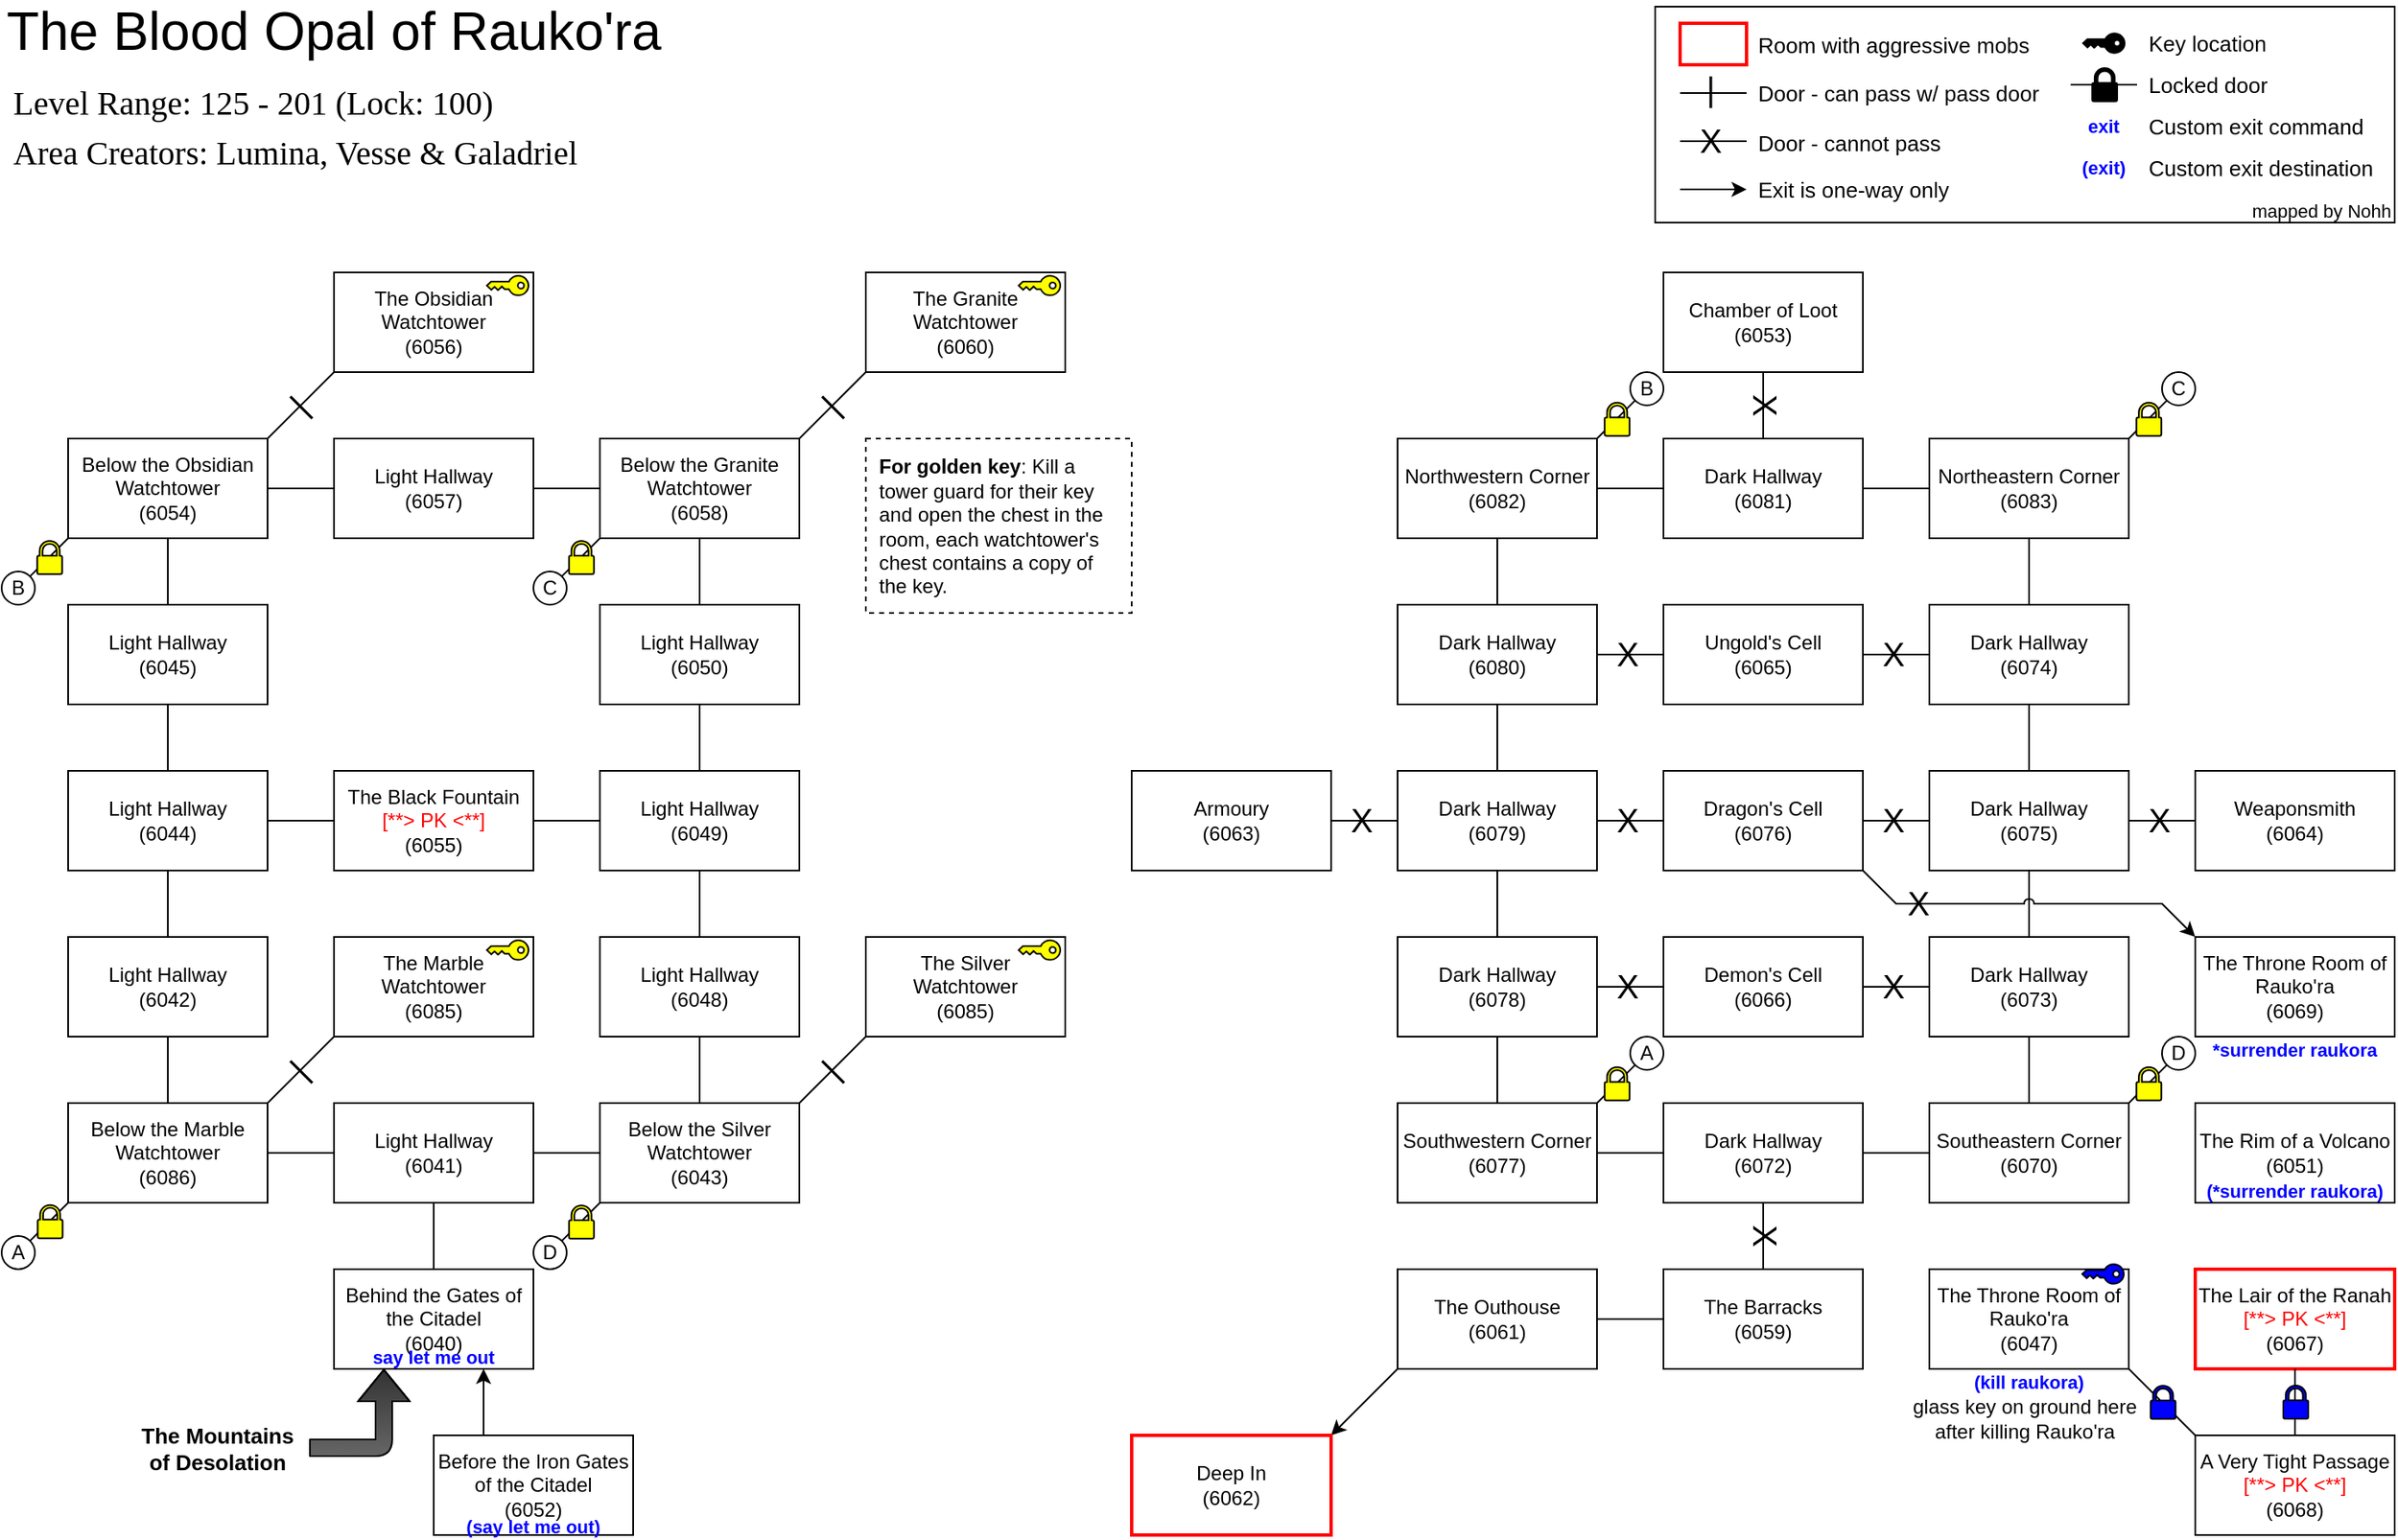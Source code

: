 <mxfile scale="1" border="10">
    <diagram id="X3sNGoU-8sC0jHC4KcqI" name="Page-1">
        <mxGraphModel dx="1714" dy="1139" grid="1" gridSize="5" guides="1" tooltips="1" connect="1" arrows="1" fold="1" page="1" pageScale="1" pageWidth="5300" pageHeight="1600" math="0" shadow="0">
            <root>
                <mxCell id="0"/>
                <mxCell id="1" parent="0"/>
                <mxCell id="50" style="edgeStyle=none;html=1;exitX=0.5;exitY=0;exitDx=0;exitDy=0;entryX=0.5;entryY=1;entryDx=0;entryDy=0;endArrow=none;endFill=0;" parent="1" source="48" target="49" edge="1">
                    <mxGeometry relative="1" as="geometry"/>
                </mxCell>
                <object label="%name%&lt;font color=&quot;#ff0000&quot;&gt;%pk%&lt;/font&gt;&lt;br&gt;(%room%)" placeholders="1" name="Behind the Gates of the Citadel" room="6040" tags="nomobs indoors safe nosummon" pk="" healrate="100" manarate="100" sector="Inside" id="48">
                    <mxCell style="rounded=0;whiteSpace=wrap;html=1;" parent="1" vertex="1">
                        <mxGeometry x="220" y="780" width="120" height="60" as="geometry"/>
                    </mxCell>
                </object>
                <mxCell id="52" value="" style="edgeStyle=none;html=1;endArrow=none;endFill=0;" parent="1" source="49" target="51" edge="1">
                    <mxGeometry relative="1" as="geometry"/>
                </mxCell>
                <mxCell id="54" value="" style="edgeStyle=none;html=1;endArrow=none;endFill=0;" parent="1" source="49" target="53" edge="1">
                    <mxGeometry relative="1" as="geometry"/>
                </mxCell>
                <object label="%name%&lt;font color=&quot;#ff0000&quot;&gt;%pk%&lt;/font&gt;&lt;br&gt;(%room%)" placeholders="1" name="Light Hallway" room="6041" tags="indoors nosummon" pk="" healrate="100" manarate="100" sector="Inside" id="49">
                    <mxCell style="rounded=0;whiteSpace=wrap;html=1;" parent="1" vertex="1">
                        <mxGeometry x="220" y="680" width="120" height="60" as="geometry"/>
                    </mxCell>
                </object>
                <mxCell id="62" value="" style="edgeStyle=none;html=1;endArrow=none;endFill=0;" parent="1" source="51" target="61" edge="1">
                    <mxGeometry relative="1" as="geometry"/>
                </mxCell>
                <object label="%name%&lt;font color=&quot;#ff0000&quot;&gt;%pk%&lt;/font&gt;&lt;br&gt;(%room%)" placeholders="1" name="Below the Silver Watchtower" room="6043" tags="indoors nosummon" pk="" healrate="100" manarate="100" sector="Inside" id="51">
                    <mxCell style="rounded=0;whiteSpace=wrap;html=1;" parent="1" vertex="1">
                        <mxGeometry x="380" y="680" width="120" height="60" as="geometry"/>
                    </mxCell>
                </object>
                <mxCell id="56" value="" style="edgeStyle=none;html=1;endArrow=none;endFill=0;" parent="1" source="53" target="55" edge="1">
                    <mxGeometry relative="1" as="geometry"/>
                </mxCell>
                <object label="%name%&lt;font color=&quot;#ff0000&quot;&gt;%pk%&lt;/font&gt;&lt;br&gt;(%room%)" placeholders="1" name="Below the Marble Watchtower" room="6086" tags="indoors nosummon" pk="" healrate="100" manarate="100" sector="Inside" id="53">
                    <mxCell style="rounded=0;whiteSpace=wrap;html=1;" parent="1" vertex="1">
                        <mxGeometry x="60" y="680" width="120" height="60" as="geometry"/>
                    </mxCell>
                </object>
                <mxCell id="58" value="" style="edgeStyle=none;html=1;endArrow=none;endFill=0;" parent="1" source="55" target="57" edge="1">
                    <mxGeometry relative="1" as="geometry"/>
                </mxCell>
                <object label="%name%&lt;font color=&quot;#ff0000&quot;&gt;%pk%&lt;/font&gt;&lt;br&gt;(%room%)" placeholders="1" name="Light Hallway" room="6042" tags="indoors nosummon" pk="" healrate="100" manarate="100" sector="Inside" id="55">
                    <mxCell style="rounded=0;whiteSpace=wrap;html=1;" parent="1" vertex="1">
                        <mxGeometry x="60" y="580" width="120" height="60" as="geometry"/>
                    </mxCell>
                </object>
                <mxCell id="60" value="" style="edgeStyle=none;html=1;endArrow=none;endFill=0;" parent="1" source="57" target="59" edge="1">
                    <mxGeometry relative="1" as="geometry"/>
                </mxCell>
                <mxCell id="75" value="" style="edgeStyle=none;html=1;endArrow=none;endFill=0;" parent="1" source="57" target="74" edge="1">
                    <mxGeometry relative="1" as="geometry"/>
                </mxCell>
                <object label="%name%&lt;font color=&quot;#ff0000&quot;&gt;%pk%&lt;/font&gt;&lt;br&gt;(%room%)" placeholders="1" name="Light Hallway" room="6044" tags="indoors nosummon" pk="" healrate="100" manarate="100" sector="Inside" id="57">
                    <mxCell style="rounded=0;whiteSpace=wrap;html=1;" parent="1" vertex="1">
                        <mxGeometry x="60" y="480" width="120" height="60" as="geometry"/>
                    </mxCell>
                </object>
                <object label="%name%&lt;font color=&quot;#ff0000&quot;&gt;%pk%&lt;/font&gt;&lt;br&gt;(%room%)" placeholders="1" name="The Black Fountain" room="6055" tags="nomobs indoors pk nosummon" pk="&#10;[**&gt; PK &lt;**]" healrate="100" manarate="100" sector="Inside" id="59">
                    <mxCell style="rounded=0;whiteSpace=wrap;html=1;" parent="1" vertex="1">
                        <mxGeometry x="220" y="480" width="120" height="60" as="geometry"/>
                    </mxCell>
                </object>
                <mxCell id="64" value="" style="edgeStyle=none;html=1;endArrow=none;endFill=0;" parent="1" source="61" target="63" edge="1">
                    <mxGeometry relative="1" as="geometry"/>
                </mxCell>
                <object label="%name%&lt;font color=&quot;#ff0000&quot;&gt;%pk%&lt;/font&gt;&lt;br&gt;(%room%)" placeholders="1" name="Light Hallway" room="6048" tags="indoors nosummon" pk="" healrate="100" manarate="100" sector="Inside" id="61">
                    <mxCell style="rounded=0;whiteSpace=wrap;html=1;" parent="1" vertex="1">
                        <mxGeometry x="380" y="580" width="120" height="60" as="geometry"/>
                    </mxCell>
                </object>
                <mxCell id="65" value="" style="edgeStyle=none;html=1;endArrow=none;endFill=0;" parent="1" source="63" target="59" edge="1">
                    <mxGeometry relative="1" as="geometry"/>
                </mxCell>
                <mxCell id="67" value="" style="edgeStyle=none;html=1;endArrow=none;endFill=0;" parent="1" source="63" target="66" edge="1">
                    <mxGeometry relative="1" as="geometry"/>
                </mxCell>
                <object label="%name%&lt;font color=&quot;#ff0000&quot;&gt;%pk%&lt;/font&gt;&lt;br&gt;(%room%)" placeholders="1" name="Light Hallway" room="6049" tags="indoors nosummon" pk="" healrate="100" manarate="100" sector="Inside" id="63">
                    <mxCell style="rounded=0;whiteSpace=wrap;html=1;" parent="1" vertex="1">
                        <mxGeometry x="380" y="480" width="120" height="60" as="geometry"/>
                    </mxCell>
                </object>
                <mxCell id="69" value="" style="edgeStyle=none;html=1;endArrow=none;endFill=0;" parent="1" source="66" target="68" edge="1">
                    <mxGeometry relative="1" as="geometry"/>
                </mxCell>
                <object label="%name%&lt;font color=&quot;#ff0000&quot;&gt;%pk%&lt;/font&gt;&lt;br&gt;(%room%)" placeholders="1" name="Light Hallway" room="6050" tags="indoors nosummon" pk="" healrate="100" manarate="100" sector="Inside" id="66">
                    <mxCell style="rounded=0;whiteSpace=wrap;html=1;" parent="1" vertex="1">
                        <mxGeometry x="380" y="380" width="120" height="60" as="geometry"/>
                    </mxCell>
                </object>
                <mxCell id="71" value="" style="edgeStyle=none;html=1;endArrow=none;endFill=0;" parent="1" source="68" target="70" edge="1">
                    <mxGeometry relative="1" as="geometry"/>
                </mxCell>
                <object label="%name%&lt;font color=&quot;#ff0000&quot;&gt;%pk%&lt;/font&gt;&lt;br&gt;(%room%)" placeholders="1" name="Below the Granite Watchtower" room="6058" tags="indoors nosummon" pk="" healrate="100" manarate="100" sector="Inside" id="68">
                    <mxCell style="rounded=0;whiteSpace=wrap;html=1;" parent="1" vertex="1">
                        <mxGeometry x="380" y="280" width="120" height="60" as="geometry"/>
                    </mxCell>
                </object>
                <object label="%name%&lt;font color=&quot;#ff0000&quot;&gt;%pk%&lt;/font&gt;&lt;br&gt;(%room%)" placeholders="1" name="Light Hallway" room="6057" tags="indoors nosummon" pk="" healrate="100" manarate="100" sector="Inside" id="70">
                    <mxCell style="rounded=0;whiteSpace=wrap;html=1;" parent="1" vertex="1">
                        <mxGeometry x="220" y="280" width="120" height="60" as="geometry"/>
                    </mxCell>
                </object>
                <mxCell id="73" value="" style="edgeStyle=none;html=1;endArrow=none;endFill=0;" parent="1" source="72" target="70" edge="1">
                    <mxGeometry relative="1" as="geometry"/>
                </mxCell>
                <object label="%name%&lt;font color=&quot;#ff0000&quot;&gt;%pk%&lt;/font&gt;&lt;br&gt;(%room%)" placeholders="1" name="Below the Obsidian Watchtower" room="6054" tags="indoors nosummon" pk="" healrate="100" manarate="100" sector="Inside" id="72">
                    <mxCell style="rounded=0;whiteSpace=wrap;html=1;" parent="1" vertex="1">
                        <mxGeometry x="60" y="280" width="120" height="60" as="geometry"/>
                    </mxCell>
                </object>
                <mxCell id="76" value="" style="edgeStyle=none;html=1;endArrow=none;endFill=0;" parent="1" source="74" target="72" edge="1">
                    <mxGeometry relative="1" as="geometry"/>
                </mxCell>
                <object label="%name%&lt;font color=&quot;#ff0000&quot;&gt;%pk%&lt;/font&gt;&lt;br&gt;(%room%)" placeholders="1" name="Light Hallway" room="6045" tags="indoors nosummon" pk="" healrate="100" manarate="100" sector="Inside" id="74">
                    <mxCell style="rounded=0;whiteSpace=wrap;html=1;" parent="1" vertex="1">
                        <mxGeometry x="60" y="380" width="120" height="60" as="geometry"/>
                    </mxCell>
                </object>
                <object label="%name%&lt;font color=&quot;#ff0000&quot;&gt;%pk%&lt;/font&gt;&lt;br&gt;(%room%)" placeholders="1" name="The Obsidian Watchtower" room="6056" tags="indoors nosummon" pk="" healrate="100" manarate="100" sector="Inside" id="77">
                    <mxCell style="rounded=0;whiteSpace=wrap;html=1;strokeColor=#000000;strokeWidth=1;" parent="1" vertex="1">
                        <mxGeometry x="220" y="180" width="120" height="60" as="geometry"/>
                    </mxCell>
                </object>
                <mxCell id="79" value="" style="endArrow=none;html=1;rounded=0;shadow=0;sketch=0;fontSize=13;strokeColor=default;jumpStyle=none;jumpSize=6;verticalAlign=middle;horizontal=1;endFill=0;entryX=0;entryY=1;entryDx=0;entryDy=0;exitX=1;exitY=0;exitDx=0;exitDy=0;" parent="1" source="72" target="77" edge="1">
                    <mxGeometry relative="1" as="geometry">
                        <mxPoint x="25" y="415" as="sourcePoint"/>
                        <mxPoint x="65" y="375" as="targetPoint"/>
                    </mxGeometry>
                </mxCell>
                <mxCell id="80" value="&lt;div style=&quot;font-size: 20px;&quot;&gt;|&lt;/div&gt;" style="edgeLabel;resizable=0;html=1;align=center;verticalAlign=middle;fontSize=20;strokeColor=#630000;strokeWidth=1;fillColor=#FF0000;gradientColor=none;horizontal=1;labelBackgroundColor=none;direction=south;rotation=-45;" parent="79" connectable="0" vertex="1">
                    <mxGeometry relative="1" as="geometry">
                        <mxPoint x="-3" as="offset"/>
                    </mxGeometry>
                </mxCell>
                <object label="%name%&lt;font color=&quot;#ff0000&quot;&gt;%pk%&lt;/font&gt;&lt;br&gt;(%room%)" placeholders="1" name="The Granite Watchtower" room="6060" tags="indoors nosummon" pk="" healrate="100" manarate="100" sector="Inside" id="81">
                    <mxCell style="rounded=0;whiteSpace=wrap;html=1;strokeColor=#000000;strokeWidth=1;" parent="1" vertex="1">
                        <mxGeometry x="540" y="180" width="120" height="60" as="geometry"/>
                    </mxCell>
                </object>
                <mxCell id="82" value="" style="endArrow=none;html=1;rounded=0;shadow=0;sketch=0;fontSize=13;strokeColor=default;jumpStyle=none;jumpSize=6;verticalAlign=middle;horizontal=1;endFill=0;entryX=0;entryY=1;entryDx=0;entryDy=0;exitX=1;exitY=0;exitDx=0;exitDy=0;" parent="1" source="68" target="81" edge="1">
                    <mxGeometry relative="1" as="geometry">
                        <mxPoint x="325" y="415" as="sourcePoint"/>
                        <mxPoint x="365" y="375" as="targetPoint"/>
                    </mxGeometry>
                </mxCell>
                <mxCell id="83" value="&lt;div style=&quot;font-size: 20px;&quot;&gt;|&lt;/div&gt;" style="edgeLabel;resizable=0;html=1;align=center;verticalAlign=middle;fontSize=20;strokeColor=#630000;strokeWidth=1;fillColor=#FF0000;gradientColor=none;horizontal=1;labelBackgroundColor=none;direction=south;rotation=-45;" parent="82" connectable="0" vertex="1">
                    <mxGeometry relative="1" as="geometry">
                        <mxPoint x="-3" as="offset"/>
                    </mxGeometry>
                </mxCell>
                <object label="%name%&lt;font color=&quot;#ff0000&quot;&gt;%pk%&lt;/font&gt;&lt;br&gt;(%room%)" placeholders="1" name="The Silver Watchtower" room="6085" tags="indoors nosummon" pk="" healrate="100" manarate="100" sector="Inside" id="84">
                    <mxCell style="rounded=0;whiteSpace=wrap;html=1;strokeColor=#000000;strokeWidth=1;" parent="1" vertex="1">
                        <mxGeometry x="540" y="580" width="120" height="60" as="geometry"/>
                    </mxCell>
                </object>
                <mxCell id="85" value="" style="endArrow=none;html=1;rounded=0;shadow=0;sketch=0;fontSize=13;strokeColor=default;jumpStyle=none;jumpSize=6;verticalAlign=middle;horizontal=1;endFill=0;exitX=1;exitY=0;exitDx=0;exitDy=0;entryX=0;entryY=1;entryDx=0;entryDy=0;" parent="1" source="51" target="84" edge="1">
                    <mxGeometry relative="1" as="geometry">
                        <mxPoint x="325" y="415" as="sourcePoint"/>
                        <mxPoint x="365" y="375" as="targetPoint"/>
                    </mxGeometry>
                </mxCell>
                <mxCell id="86" value="&lt;div style=&quot;font-size: 20px;&quot;&gt;|&lt;/div&gt;" style="edgeLabel;resizable=0;html=1;align=center;verticalAlign=middle;fontSize=20;strokeColor=#630000;strokeWidth=1;fillColor=#FF0000;gradientColor=none;horizontal=1;labelBackgroundColor=none;direction=south;rotation=-45;" parent="85" connectable="0" vertex="1">
                    <mxGeometry relative="1" as="geometry">
                        <mxPoint x="-3" as="offset"/>
                    </mxGeometry>
                </mxCell>
                <object label="%name%&lt;font color=&quot;#ff0000&quot;&gt;%pk%&lt;/font&gt;&lt;br&gt;(%room%)" placeholders="1" name="The Marble Watchtower" room="6085" tags="indoors nosummon" pk="" healrate="100" manarate="100" sector="Inside" id="87">
                    <mxCell style="rounded=0;whiteSpace=wrap;html=1;strokeColor=#000000;strokeWidth=1;" parent="1" vertex="1">
                        <mxGeometry x="220" y="580" width="120" height="60" as="geometry"/>
                    </mxCell>
                </object>
                <mxCell id="88" value="" style="endArrow=none;html=1;rounded=0;shadow=0;sketch=0;fontSize=13;strokeColor=default;jumpStyle=none;jumpSize=6;verticalAlign=middle;horizontal=1;endFill=0;entryX=0;entryY=1;entryDx=0;entryDy=0;exitX=1;exitY=0;exitDx=0;exitDy=0;" parent="1" source="53" target="87" edge="1">
                    <mxGeometry relative="1" as="geometry">
                        <mxPoint x="325" y="415" as="sourcePoint"/>
                        <mxPoint x="365" y="375" as="targetPoint"/>
                    </mxGeometry>
                </mxCell>
                <mxCell id="89" value="&lt;div style=&quot;font-size: 20px;&quot;&gt;|&lt;/div&gt;" style="edgeLabel;resizable=0;html=1;align=center;verticalAlign=middle;fontSize=20;strokeColor=#630000;strokeWidth=1;fillColor=#FF0000;gradientColor=none;horizontal=1;labelBackgroundColor=none;direction=south;rotation=-45;" parent="88" connectable="0" vertex="1">
                    <mxGeometry relative="1" as="geometry">
                        <mxPoint x="-3" as="offset"/>
                    </mxGeometry>
                </mxCell>
                <mxCell id="90" value="" style="sketch=0;pointerEvents=1;shadow=0;dashed=0;html=1;labelPosition=center;verticalLabelPosition=bottom;verticalAlign=top;outlineConnect=0;align=center;shape=mxgraph.office.security.key_permissions;strokeWidth=1;direction=south;strokeColor=#000000;fillColor=#FFFF00;" parent="1" vertex="1">
                    <mxGeometry x="311.995" y="182.005" width="25" height="11.79" as="geometry"/>
                </mxCell>
                <mxCell id="91" value="" style="sketch=0;pointerEvents=1;shadow=0;dashed=0;html=1;labelPosition=center;verticalLabelPosition=bottom;verticalAlign=top;outlineConnect=0;align=center;shape=mxgraph.office.security.key_permissions;strokeWidth=1;direction=south;strokeColor=#000000;fillColor=#FFFF00;" parent="1" vertex="1">
                    <mxGeometry x="311.995" y="582.005" width="25" height="11.79" as="geometry"/>
                </mxCell>
                <mxCell id="92" value="" style="sketch=0;pointerEvents=1;shadow=0;dashed=0;html=1;labelPosition=center;verticalLabelPosition=bottom;verticalAlign=top;outlineConnect=0;align=center;shape=mxgraph.office.security.key_permissions;strokeWidth=1;direction=south;strokeColor=#000000;fillColor=#FFFF00;" parent="1" vertex="1">
                    <mxGeometry x="631.995" y="582.005" width="25" height="11.79" as="geometry"/>
                </mxCell>
                <mxCell id="93" value="" style="sketch=0;pointerEvents=1;shadow=0;dashed=0;html=1;labelPosition=center;verticalLabelPosition=bottom;verticalAlign=top;outlineConnect=0;align=center;shape=mxgraph.office.security.key_permissions;strokeWidth=1;direction=south;strokeColor=#000000;fillColor=#FFFF00;" parent="1" vertex="1">
                    <mxGeometry x="631.995" y="182.005" width="25" height="11.79" as="geometry"/>
                </mxCell>
                <mxCell id="94" value="" style="endArrow=none;html=1;rounded=0;shadow=0;sketch=0;strokeColor=default;jumpStyle=none;exitX=0;exitY=1;exitDx=0;exitDy=0;endFill=0;entryX=1;entryY=0;entryDx=0;entryDy=0;" parent="1" source="53" target="96" edge="1">
                    <mxGeometry relative="1" as="geometry">
                        <mxPoint x="125" y="505" as="sourcePoint"/>
                        <mxPoint x="35" y="765" as="targetPoint"/>
                    </mxGeometry>
                </mxCell>
                <mxCell id="95" value="" style="shape=mxgraph.office.security.lock_protected;html=1;outlineConnect=0;strokeColor=default;strokeWidth=1;fillColor=#FFFF00;" parent="94" vertex="1">
                    <mxGeometry width="15" height="20" relative="1" as="geometry">
                        <mxPoint x="-7" y="-10" as="offset"/>
                    </mxGeometry>
                </mxCell>
                <mxCell id="96" value="A" style="ellipse;whiteSpace=wrap;html=1;aspect=fixed;strokeColor=#000000;strokeWidth=1;fillColor=none;gradientColor=none;" parent="1" vertex="1">
                    <mxGeometry x="20" y="760" width="20" height="20" as="geometry"/>
                </mxCell>
                <mxCell id="97" value="" style="endArrow=none;html=1;rounded=0;shadow=0;sketch=0;strokeColor=default;jumpStyle=none;entryX=0;entryY=1;entryDx=0;entryDy=0;endFill=0;exitX=1;exitY=0;exitDx=0;exitDy=0;" parent="1" source="99" target="72" edge="1">
                    <mxGeometry relative="1" as="geometry">
                        <mxPoint x="15" y="400" as="sourcePoint"/>
                        <mxPoint x="305" y="505" as="targetPoint"/>
                    </mxGeometry>
                </mxCell>
                <mxCell id="98" value="" style="shape=mxgraph.office.security.lock_protected;html=1;outlineConnect=0;strokeColor=default;strokeWidth=1;fillColor=#FFFF00;" parent="97" vertex="1">
                    <mxGeometry width="15" height="20" relative="1" as="geometry">
                        <mxPoint x="-7" y="-10" as="offset"/>
                    </mxGeometry>
                </mxCell>
                <mxCell id="99" value="B" style="ellipse;whiteSpace=wrap;html=1;aspect=fixed;strokeColor=#000000;strokeWidth=1;fillColor=none;gradientColor=none;" parent="1" vertex="1">
                    <mxGeometry x="20" y="360" width="20" height="20" as="geometry"/>
                </mxCell>
                <mxCell id="100" value="" style="endArrow=none;html=1;rounded=0;shadow=0;sketch=0;strokeColor=default;jumpStyle=none;entryX=0;entryY=1;entryDx=0;entryDy=0;endFill=0;exitX=1;exitY=0;exitDx=0;exitDy=0;" parent="1" source="102" target="68" edge="1">
                    <mxGeometry relative="1" as="geometry">
                        <mxPoint x="315" y="400" as="sourcePoint"/>
                        <mxPoint x="360" y="340" as="targetPoint"/>
                    </mxGeometry>
                </mxCell>
                <mxCell id="101" value="" style="shape=mxgraph.office.security.lock_protected;html=1;outlineConnect=0;strokeColor=default;strokeWidth=1;fillColor=#FFFF00;" parent="100" vertex="1">
                    <mxGeometry width="15" height="20" relative="1" as="geometry">
                        <mxPoint x="-7" y="-10" as="offset"/>
                    </mxGeometry>
                </mxCell>
                <mxCell id="102" value="C" style="ellipse;whiteSpace=wrap;html=1;aspect=fixed;strokeColor=#000000;strokeWidth=1;fillColor=none;gradientColor=none;" parent="1" vertex="1">
                    <mxGeometry x="340" y="360" width="20" height="20" as="geometry"/>
                </mxCell>
                <mxCell id="103" value="" style="endArrow=none;html=1;rounded=0;shadow=0;sketch=0;strokeColor=default;jumpStyle=none;endFill=0;exitX=1;exitY=0;exitDx=0;exitDy=0;entryX=0;entryY=1;entryDx=0;entryDy=0;" parent="1" source="105" target="51" edge="1">
                    <mxGeometry relative="1" as="geometry">
                        <mxPoint x="315" y="800" as="sourcePoint"/>
                        <mxPoint x="415" y="795" as="targetPoint"/>
                    </mxGeometry>
                </mxCell>
                <mxCell id="104" value="" style="shape=mxgraph.office.security.lock_protected;html=1;outlineConnect=0;strokeColor=default;strokeWidth=1;fillColor=#FFFF00;" parent="103" vertex="1">
                    <mxGeometry width="15" height="20" relative="1" as="geometry">
                        <mxPoint x="-7" y="-10" as="offset"/>
                    </mxGeometry>
                </mxCell>
                <mxCell id="105" value="D" style="ellipse;whiteSpace=wrap;html=1;aspect=fixed;strokeColor=#000000;strokeWidth=1;fillColor=none;gradientColor=none;" parent="1" vertex="1">
                    <mxGeometry x="340" y="760" width="20" height="20" as="geometry"/>
                </mxCell>
                <mxCell id="108" value="" style="edgeStyle=none;html=1;endArrow=none;endFill=0;" parent="1" source="106" target="107" edge="1">
                    <mxGeometry relative="1" as="geometry"/>
                </mxCell>
                <object label="%name%&lt;font color=&quot;#ff0000&quot;&gt;%pk%&lt;/font&gt;&lt;br&gt;(%room%)" placeholders="1" name="Southwestern Corner" room="6077" tags="indoors nosummon" pk="" healrate="100" manarate="100" sector="Inside" id="106">
                    <mxCell style="rounded=0;whiteSpace=wrap;html=1;" parent="1" vertex="1">
                        <mxGeometry x="860" y="680" width="120" height="60" as="geometry"/>
                    </mxCell>
                </object>
                <mxCell id="110" value="" style="edgeStyle=none;html=1;endArrow=none;endFill=0;" parent="1" source="107" target="109" edge="1">
                    <mxGeometry relative="1" as="geometry"/>
                </mxCell>
                <object label="%name%&lt;font color=&quot;#ff0000&quot;&gt;%pk%&lt;/font&gt;&lt;br&gt;(%room%)" placeholders="1" name="Dark Hallway" room="6078" tags="indoors nosummon" pk="" healrate="100" manarate="100" sector="Inside" id="107">
                    <mxCell style="rounded=0;whiteSpace=wrap;html=1;" parent="1" vertex="1">
                        <mxGeometry x="860" y="580" width="120" height="60" as="geometry"/>
                    </mxCell>
                </object>
                <mxCell id="115" value="" style="edgeStyle=none;html=1;endArrow=none;endFill=0;" parent="1" source="109" target="114" edge="1">
                    <mxGeometry relative="1" as="geometry"/>
                </mxCell>
                <object label="%name%&lt;font color=&quot;#ff0000&quot;&gt;%pk%&lt;/font&gt;&lt;br&gt;(%room%)" placeholders="1" name="Dark Hallway" room="6079" tags="indoors nosummon" pk="" healrate="100" manarate="100" sector="Inside" id="109">
                    <mxCell style="rounded=0;whiteSpace=wrap;html=1;" parent="1" vertex="1">
                        <mxGeometry x="860" y="480" width="120" height="60" as="geometry"/>
                    </mxCell>
                </object>
                <object label="%name%&lt;font color=&quot;#ff0000&quot;&gt;%pk%&lt;/font&gt;&lt;br&gt;(%room%)" placeholders="1" name="Armoury" room="6063" tags="nomobs indoors norecall nosummon" pk="" healrate="100" manarate="100" sector="Inside" id="111">
                    <mxCell style="rounded=0;whiteSpace=wrap;html=1;" parent="1" vertex="1">
                        <mxGeometry x="700" y="480" width="120" height="60" as="geometry"/>
                    </mxCell>
                </object>
                <mxCell id="112" value="" style="endArrow=none;html=1;rounded=0;shadow=0;sketch=0;fontSize=13;strokeColor=default;jumpStyle=none;jumpSize=6;verticalAlign=middle;horizontal=1;endFill=0;entryX=1;entryY=0.5;entryDx=0;entryDy=0;exitX=0;exitY=0.5;exitDx=0;exitDy=0;" parent="1" source="109" target="111" edge="1">
                    <mxGeometry relative="1" as="geometry">
                        <mxPoint x="585" y="498" as="sourcePoint"/>
                        <mxPoint x="625" y="498" as="targetPoint"/>
                    </mxGeometry>
                </mxCell>
                <mxCell id="113" value="&lt;div style=&quot;font-size: 20px&quot;&gt;X&lt;/div&gt;" style="edgeLabel;resizable=0;html=1;align=center;verticalAlign=middle;fontSize=20;strokeColor=#630000;strokeWidth=1;fillColor=#FF0000;gradientColor=none;horizontal=1;labelBackgroundColor=none;direction=south;rotation=0;" parent="112" connectable="0" vertex="1">
                    <mxGeometry relative="1" as="geometry">
                        <mxPoint x="-2" y="-1" as="offset"/>
                    </mxGeometry>
                </mxCell>
                <mxCell id="117" value="" style="edgeStyle=none;html=1;endArrow=none;endFill=0;" parent="1" source="114" target="116" edge="1">
                    <mxGeometry relative="1" as="geometry"/>
                </mxCell>
                <object label="%name%&lt;font color=&quot;#ff0000&quot;&gt;%pk%&lt;/font&gt;&lt;br&gt;(%room%)" placeholders="1" name="Dark Hallway" room="6080" tags="indoors nosummon" pk="" healrate="100" manarate="100" sector="Inside" id="114">
                    <mxCell style="rounded=0;whiteSpace=wrap;html=1;" parent="1" vertex="1">
                        <mxGeometry x="860" y="380" width="120" height="60" as="geometry"/>
                    </mxCell>
                </object>
                <mxCell id="119" value="" style="edgeStyle=none;html=1;endArrow=none;endFill=0;" parent="1" source="116" target="118" edge="1">
                    <mxGeometry relative="1" as="geometry"/>
                </mxCell>
                <object label="%name%&lt;font color=&quot;#ff0000&quot;&gt;%pk%&lt;/font&gt;&lt;br&gt;(%room%)" placeholders="1" name="Northwestern Corner" room="6082" tags="indoors nosummon" pk="" healrate="100" manarate="100" sector="Inside" id="116">
                    <mxCell style="rounded=0;whiteSpace=wrap;html=1;" parent="1" vertex="1">
                        <mxGeometry x="860" y="280" width="120" height="60" as="geometry"/>
                    </mxCell>
                </object>
                <object label="%name%&lt;font color=&quot;#ff0000&quot;&gt;%pk%&lt;/font&gt;&lt;br&gt;(%room%)" placeholders="1" name="Dark Hallway" room="6081" tags="indoors nosummon" pk="" healrate="100" manarate="100" sector="Inside" id="118">
                    <mxCell style="rounded=0;whiteSpace=wrap;html=1;" parent="1" vertex="1">
                        <mxGeometry x="1020" y="280" width="120" height="60" as="geometry"/>
                    </mxCell>
                </object>
                <mxCell id="121" value="" style="edgeStyle=none;html=1;endArrow=none;endFill=0;" parent="1" source="120" target="118" edge="1">
                    <mxGeometry relative="1" as="geometry"/>
                </mxCell>
                <object label="%name%&lt;font color=&quot;#ff0000&quot;&gt;%pk%&lt;/font&gt;&lt;br&gt;(%room%)" placeholders="1" name="Northeastern Corner" room="6083" tags="indoors nosummon" pk="" healrate="100" manarate="100" sector="Inside" id="120">
                    <mxCell style="rounded=0;whiteSpace=wrap;html=1;" parent="1" vertex="1">
                        <mxGeometry x="1180" y="280" width="120" height="60" as="geometry"/>
                    </mxCell>
                </object>
                <mxCell id="123" value="" style="edgeStyle=none;html=1;endArrow=none;endFill=0;" parent="1" source="122" target="120" edge="1">
                    <mxGeometry relative="1" as="geometry"/>
                </mxCell>
                <object label="%name%&lt;font color=&quot;#ff0000&quot;&gt;%pk%&lt;/font&gt;&lt;br&gt;(%room%)" placeholders="1" name="Dark Hallway" room="6074" tags="indoors nosummon" pk="" healrate="100" manarate="100" sector="Inside" id="122">
                    <mxCell style="rounded=0;whiteSpace=wrap;html=1;" parent="1" vertex="1">
                        <mxGeometry x="1180" y="380" width="120" height="60" as="geometry"/>
                    </mxCell>
                </object>
                <mxCell id="125" value="" style="edgeStyle=none;html=1;endArrow=none;endFill=0;" parent="1" source="124" target="122" edge="1">
                    <mxGeometry relative="1" as="geometry"/>
                </mxCell>
                <object label="%name%&lt;font color=&quot;#ff0000&quot;&gt;%pk%&lt;/font&gt;&lt;br&gt;(%room%)" placeholders="1" name="Dark Hallway" room="6075" tags="indoors nosummon" pk="" healrate="100" manarate="100" sector="Inside" id="124">
                    <mxCell style="rounded=0;whiteSpace=wrap;html=1;" parent="1" vertex="1">
                        <mxGeometry x="1180" y="480" width="120" height="60" as="geometry"/>
                    </mxCell>
                </object>
                <object label="%name%&lt;font color=&quot;#ff0000&quot;&gt;%pk%&lt;/font&gt;&lt;br&gt;(%room%)" placeholders="1" name="Weaponsmith" room="6064" tags="nomobs indoors norecall nosummon" pk="" healrate="100" manarate="100" sector="Inside" id="126">
                    <mxCell style="rounded=0;whiteSpace=wrap;html=1;" parent="1" vertex="1">
                        <mxGeometry x="1340" y="480" width="120" height="60" as="geometry"/>
                    </mxCell>
                </object>
                <mxCell id="127" value="" style="endArrow=none;html=1;rounded=0;shadow=0;sketch=0;fontSize=13;strokeColor=default;jumpStyle=none;jumpSize=6;verticalAlign=middle;horizontal=1;endFill=0;entryX=1;entryY=0.5;entryDx=0;entryDy=0;exitX=0;exitY=0.5;exitDx=0;exitDy=0;" parent="1" source="126" target="124" edge="1">
                    <mxGeometry relative="1" as="geometry">
                        <mxPoint x="1100" y="510" as="sourcePoint"/>
                        <mxPoint x="1060" y="510" as="targetPoint"/>
                    </mxGeometry>
                </mxCell>
                <mxCell id="128" value="&lt;div style=&quot;font-size: 20px&quot;&gt;X&lt;/div&gt;" style="edgeLabel;resizable=0;html=1;align=center;verticalAlign=middle;fontSize=20;strokeColor=#630000;strokeWidth=1;fillColor=#FF0000;gradientColor=none;horizontal=1;labelBackgroundColor=none;direction=south;rotation=0;" parent="127" connectable="0" vertex="1">
                    <mxGeometry relative="1" as="geometry">
                        <mxPoint x="-2" y="-1" as="offset"/>
                    </mxGeometry>
                </mxCell>
                <mxCell id="130" value="" style="edgeStyle=none;html=1;endArrow=none;endFill=0;" parent="1" source="129" target="124" edge="1">
                    <mxGeometry relative="1" as="geometry"/>
                </mxCell>
                <object label="%name%&lt;font color=&quot;#ff0000&quot;&gt;%pk%&lt;/font&gt;&lt;br&gt;(%room%)" placeholders="1" name="Dark Hallway" room="6073" tags="indoors nosummon" pk="" healrate="100" manarate="100" sector="Inside" id="129">
                    <mxCell style="rounded=0;whiteSpace=wrap;html=1;" parent="1" vertex="1">
                        <mxGeometry x="1180" y="580" width="120" height="60" as="geometry"/>
                    </mxCell>
                </object>
                <mxCell id="132" value="" style="edgeStyle=none;html=1;endArrow=none;endFill=0;" parent="1" source="131" target="129" edge="1">
                    <mxGeometry relative="1" as="geometry"/>
                </mxCell>
                <object label="%name%&lt;font color=&quot;#ff0000&quot;&gt;%pk%&lt;/font&gt;&lt;br&gt;(%room%)" placeholders="1" name="Southeastern Corner" room="6070" tags="indoors nosummon" pk="" healrate="100" manarate="100" sector="Inside" id="131">
                    <mxCell style="rounded=0;whiteSpace=wrap;html=1;" parent="1" vertex="1">
                        <mxGeometry x="1180" y="680" width="120" height="60" as="geometry"/>
                    </mxCell>
                </object>
                <mxCell id="134" value="" style="edgeStyle=none;html=1;endArrow=none;endFill=0;" parent="1" source="133" target="131" edge="1">
                    <mxGeometry relative="1" as="geometry"/>
                </mxCell>
                <mxCell id="135" value="" style="edgeStyle=none;html=1;endArrow=none;endFill=0;" parent="1" source="133" target="106" edge="1">
                    <mxGeometry relative="1" as="geometry"/>
                </mxCell>
                <object label="%name%&lt;font color=&quot;#ff0000&quot;&gt;%pk%&lt;/font&gt;&lt;br&gt;(%room%)" placeholders="1" name="Dark Hallway" room="6072" tags="indoors nosummon" pk="" healrate="100" manarate="100" sector="Inside" id="133">
                    <mxCell style="rounded=0;whiteSpace=wrap;html=1;" parent="1" vertex="1">
                        <mxGeometry x="1020" y="680" width="120" height="60" as="geometry"/>
                    </mxCell>
                </object>
                <mxCell id="140" value="" style="edgeStyle=none;html=1;endArrow=none;endFill=0;" parent="1" source="136" target="139" edge="1">
                    <mxGeometry relative="1" as="geometry"/>
                </mxCell>
                <object label="%name%&lt;font color=&quot;#ff0000&quot;&gt;%pk%&lt;/font&gt;&lt;br&gt;(%room%)" placeholders="1" name="The Barracks" room="6059" tags="indoors nosummon" pk="" healrate="100" manarate="100" sector="Inside" id="136">
                    <mxCell style="rounded=0;whiteSpace=wrap;html=1;" parent="1" vertex="1">
                        <mxGeometry x="1020" y="780" width="120" height="60" as="geometry"/>
                    </mxCell>
                </object>
                <mxCell id="137" value="" style="endArrow=none;html=1;rounded=0;shadow=0;sketch=0;fontSize=13;strokeColor=default;jumpStyle=none;jumpSize=6;verticalAlign=middle;horizontal=1;endFill=0;entryX=0.5;entryY=1;entryDx=0;entryDy=0;exitX=0.5;exitY=0;exitDx=0;exitDy=0;" parent="1" source="136" target="133" edge="1">
                    <mxGeometry relative="1" as="geometry">
                        <mxPoint x="1165" y="760" as="sourcePoint"/>
                        <mxPoint x="1125" y="760" as="targetPoint"/>
                    </mxGeometry>
                </mxCell>
                <mxCell id="138" value="&lt;div style=&quot;font-size: 20px&quot;&gt;X&lt;/div&gt;" style="edgeLabel;resizable=0;html=1;align=center;verticalAlign=middle;fontSize=20;strokeColor=#630000;strokeWidth=1;fillColor=#FF0000;gradientColor=none;horizontal=1;labelBackgroundColor=none;direction=south;rotation=90;" parent="137" connectable="0" vertex="1">
                    <mxGeometry relative="1" as="geometry">
                        <mxPoint x="2" y="-1" as="offset"/>
                    </mxGeometry>
                </mxCell>
                <mxCell id="142" style="edgeStyle=none;html=1;exitX=0;exitY=1;exitDx=0;exitDy=0;entryX=1;entryY=0;entryDx=0;entryDy=0;endArrow=classic;endFill=1;" parent="1" source="139" target="141" edge="1">
                    <mxGeometry relative="1" as="geometry"/>
                </mxCell>
                <object label="%name%&lt;font color=&quot;#ff0000&quot;&gt;%pk%&lt;/font&gt;&lt;br&gt;(%room%)" placeholders="1" name="The Outhouse" room="6061" tags="nomobs indoors nosummon" pk="" healrate="100" manarate="100" sector="Inside" id="139">
                    <mxCell style="rounded=0;whiteSpace=wrap;html=1;" parent="1" vertex="1">
                        <mxGeometry x="860" y="780" width="120" height="60" as="geometry"/>
                    </mxCell>
                </object>
                <object label="%name%&lt;font color=&quot;#ff0000&quot;&gt;%pk%&lt;/font&gt;&lt;br&gt;(%room%)" placeholders="1" name="Deep In" room="6062" tags="nomobs indoors prison nosummon" pk="" healrate="100" manarate="100" sector="Inside" id="141">
                    <mxCell style="rounded=0;whiteSpace=wrap;html=1;strokeColor=#FF0000;strokeWidth=2;" parent="1" vertex="1">
                        <mxGeometry x="700" y="880" width="120" height="60" as="geometry"/>
                    </mxCell>
                </object>
                <object label="%name%&lt;font color=&quot;#ff0000&quot;&gt;%pk%&lt;/font&gt;&lt;br&gt;(%room%)" placeholders="1" name="Demon's Cell" room="6066" tags="nomobs indoors nosummon" pk="" healrate="100" manarate="100" sector="Inside" id="143">
                    <mxCell style="rounded=0;whiteSpace=wrap;html=1;" parent="1" vertex="1">
                        <mxGeometry x="1020" y="580" width="120" height="60" as="geometry"/>
                    </mxCell>
                </object>
                <mxCell id="144" value="" style="endArrow=none;html=1;rounded=0;shadow=0;sketch=0;fontSize=13;strokeColor=default;jumpStyle=none;jumpSize=6;verticalAlign=middle;horizontal=1;endFill=0;entryX=1;entryY=0.5;entryDx=0;entryDy=0;exitX=0;exitY=0.5;exitDx=0;exitDy=0;" parent="1" source="129" target="143" edge="1">
                    <mxGeometry relative="1" as="geometry">
                        <mxPoint x="1175" y="510" as="sourcePoint"/>
                        <mxPoint x="1135" y="510" as="targetPoint"/>
                    </mxGeometry>
                </mxCell>
                <mxCell id="145" value="&lt;div style=&quot;font-size: 20px&quot;&gt;X&lt;/div&gt;" style="edgeLabel;resizable=0;html=1;align=center;verticalAlign=middle;fontSize=20;strokeColor=#630000;strokeWidth=1;fillColor=#FF0000;gradientColor=none;horizontal=1;labelBackgroundColor=none;direction=south;rotation=0;" parent="144" connectable="0" vertex="1">
                    <mxGeometry relative="1" as="geometry">
                        <mxPoint x="-2" y="-1" as="offset"/>
                    </mxGeometry>
                </mxCell>
                <mxCell id="146" value="" style="endArrow=none;html=1;rounded=0;shadow=0;sketch=0;fontSize=13;strokeColor=default;jumpStyle=none;jumpSize=6;verticalAlign=middle;horizontal=1;endFill=0;entryX=1;entryY=0.5;entryDx=0;entryDy=0;exitX=0;exitY=0.5;exitDx=0;exitDy=0;" parent="1" source="143" target="107" edge="1">
                    <mxGeometry relative="1" as="geometry">
                        <mxPoint x="1040" y="515" as="sourcePoint"/>
                        <mxPoint x="1000" y="515" as="targetPoint"/>
                    </mxGeometry>
                </mxCell>
                <mxCell id="147" value="&lt;div style=&quot;font-size: 20px&quot;&gt;X&lt;/div&gt;" style="edgeLabel;resizable=0;html=1;align=center;verticalAlign=middle;fontSize=20;strokeColor=#630000;strokeWidth=1;fillColor=#FF0000;gradientColor=none;horizontal=1;labelBackgroundColor=none;direction=south;rotation=0;" parent="146" connectable="0" vertex="1">
                    <mxGeometry relative="1" as="geometry">
                        <mxPoint x="-2" y="-1" as="offset"/>
                    </mxGeometry>
                </mxCell>
                <mxCell id="159" style="edgeStyle=none;html=1;exitX=1;exitY=1;exitDx=0;exitDy=0;entryX=0;entryY=0;entryDx=0;entryDy=0;endArrow=classic;endFill=1;rounded=0;jumpStyle=arc;" parent="1" source="148" target="158" edge="1">
                    <mxGeometry relative="1" as="geometry">
                        <Array as="points">
                            <mxPoint x="1160" y="560"/>
                            <mxPoint x="1320" y="560"/>
                        </Array>
                    </mxGeometry>
                </mxCell>
                <object label="%name%&lt;font color=&quot;#ff0000&quot;&gt;%pk%&lt;/font&gt;&lt;br&gt;(%room%)" placeholders="1" name="Dragon's Cell" room="6076" tags="nomobs indoors nosummon" pk="" healrate="100" manarate="100" sector="Inside" id="148">
                    <mxCell style="rounded=0;whiteSpace=wrap;html=1;" parent="1" vertex="1">
                        <mxGeometry x="1020" y="480" width="120" height="60" as="geometry"/>
                    </mxCell>
                </object>
                <mxCell id="149" value="" style="endArrow=none;html=1;rounded=0;shadow=0;sketch=0;fontSize=13;strokeColor=default;jumpStyle=none;jumpSize=6;verticalAlign=middle;horizontal=1;endFill=0;entryX=1;entryY=0.5;entryDx=0;entryDy=0;exitX=0;exitY=0.5;exitDx=0;exitDy=0;" parent="1" source="124" target="148" edge="1">
                    <mxGeometry relative="1" as="geometry">
                        <mxPoint x="1180" y="450" as="sourcePoint"/>
                        <mxPoint x="1140" y="450" as="targetPoint"/>
                    </mxGeometry>
                </mxCell>
                <mxCell id="150" value="&lt;div style=&quot;font-size: 20px&quot;&gt;X&lt;/div&gt;" style="edgeLabel;resizable=0;html=1;align=center;verticalAlign=middle;fontSize=20;strokeColor=#630000;strokeWidth=1;fillColor=#FF0000;gradientColor=none;horizontal=1;labelBackgroundColor=none;direction=south;rotation=0;" parent="149" connectable="0" vertex="1">
                    <mxGeometry relative="1" as="geometry">
                        <mxPoint x="-2" y="-1" as="offset"/>
                    </mxGeometry>
                </mxCell>
                <mxCell id="151" value="" style="endArrow=none;html=1;rounded=0;shadow=0;sketch=0;fontSize=13;strokeColor=default;jumpStyle=none;jumpSize=6;verticalAlign=middle;horizontal=1;endFill=0;entryX=1;entryY=0.5;entryDx=0;entryDy=0;exitX=0;exitY=0.5;exitDx=0;exitDy=0;" parent="1" source="148" target="109" edge="1">
                    <mxGeometry relative="1" as="geometry">
                        <mxPoint x="1020" y="460" as="sourcePoint"/>
                        <mxPoint x="980" y="460" as="targetPoint"/>
                    </mxGeometry>
                </mxCell>
                <mxCell id="152" value="&lt;div style=&quot;font-size: 20px&quot;&gt;X&lt;/div&gt;" style="edgeLabel;resizable=0;html=1;align=center;verticalAlign=middle;fontSize=20;strokeColor=#630000;strokeWidth=1;fillColor=#FF0000;gradientColor=none;horizontal=1;labelBackgroundColor=none;direction=south;rotation=0;" parent="151" connectable="0" vertex="1">
                    <mxGeometry relative="1" as="geometry">
                        <mxPoint x="-2" y="-1" as="offset"/>
                    </mxGeometry>
                </mxCell>
                <object label="%name%&lt;font color=&quot;#ff0000&quot;&gt;%pk%&lt;/font&gt;&lt;br&gt;(%room%)" placeholders="1" name="Ungold's Cell" room="6065" tags="nomobs indoors nosummon" pk="" healrate="100" manarate="100" sector="Inside" id="153">
                    <mxCell style="rounded=0;whiteSpace=wrap;html=1;" parent="1" vertex="1">
                        <mxGeometry x="1020" y="380" width="120" height="60" as="geometry"/>
                    </mxCell>
                </object>
                <mxCell id="154" value="" style="endArrow=none;html=1;rounded=0;shadow=0;sketch=0;fontSize=13;strokeColor=default;jumpStyle=none;jumpSize=6;verticalAlign=middle;horizontal=1;endFill=0;entryX=1;entryY=0.5;entryDx=0;entryDy=0;exitX=0;exitY=0.5;exitDx=0;exitDy=0;" parent="1" source="122" target="153" edge="1">
                    <mxGeometry relative="1" as="geometry">
                        <mxPoint x="1180" y="465" as="sourcePoint"/>
                        <mxPoint x="1140" y="465" as="targetPoint"/>
                    </mxGeometry>
                </mxCell>
                <mxCell id="155" value="&lt;div style=&quot;font-size: 20px&quot;&gt;X&lt;/div&gt;" style="edgeLabel;resizable=0;html=1;align=center;verticalAlign=middle;fontSize=20;strokeColor=#630000;strokeWidth=1;fillColor=#FF0000;gradientColor=none;horizontal=1;labelBackgroundColor=none;direction=south;rotation=0;" parent="154" connectable="0" vertex="1">
                    <mxGeometry relative="1" as="geometry">
                        <mxPoint x="-2" y="-1" as="offset"/>
                    </mxGeometry>
                </mxCell>
                <mxCell id="156" value="" style="endArrow=none;html=1;rounded=0;shadow=0;sketch=0;fontSize=13;strokeColor=default;jumpStyle=none;jumpSize=6;verticalAlign=middle;horizontal=1;endFill=0;entryX=1;entryY=0.5;entryDx=0;entryDy=0;exitX=0;exitY=0.5;exitDx=0;exitDy=0;" parent="1" source="153" target="114" edge="1">
                    <mxGeometry relative="1" as="geometry">
                        <mxPoint x="1025" y="465" as="sourcePoint"/>
                        <mxPoint x="985" y="465" as="targetPoint"/>
                    </mxGeometry>
                </mxCell>
                <mxCell id="157" value="&lt;div style=&quot;font-size: 20px&quot;&gt;X&lt;/div&gt;" style="edgeLabel;resizable=0;html=1;align=center;verticalAlign=middle;fontSize=20;strokeColor=#630000;strokeWidth=1;fillColor=#FF0000;gradientColor=none;horizontal=1;labelBackgroundColor=none;direction=south;rotation=0;" parent="156" connectable="0" vertex="1">
                    <mxGeometry relative="1" as="geometry">
                        <mxPoint x="-2" y="-1" as="offset"/>
                    </mxGeometry>
                </mxCell>
                <object label="%name%&lt;font color=&quot;#ff0000&quot;&gt;%pk%&lt;/font&gt;&lt;br&gt;(%room%)" placeholders="1" name="The Throne Room of Rauko'ra" room="6069" tags="nomobs indoors nosummon" pk="" healrate="100" manarate="100" sector="Inside" id="158">
                    <mxCell style="rounded=0;whiteSpace=wrap;html=1;" parent="1" vertex="1">
                        <mxGeometry x="1340" y="580" width="120" height="60" as="geometry"/>
                    </mxCell>
                </object>
                <mxCell id="160" value="&lt;div style=&quot;font-size: 20px&quot;&gt;X&lt;/div&gt;" style="edgeLabel;resizable=0;html=1;align=center;verticalAlign=middle;fontSize=20;strokeColor=#630000;strokeWidth=1;fillColor=#FF0000;gradientColor=none;horizontal=1;labelBackgroundColor=none;direction=south;rotation=0;" parent="1" connectable="0" vertex="1">
                    <mxGeometry x="1173" y="559" as="geometry"/>
                </mxCell>
                <mxCell id="162" style="edgeStyle=none;rounded=0;jumpStyle=arc;html=1;exitX=0.25;exitY=0;exitDx=0;exitDy=0;entryX=0.75;entryY=1;entryDx=0;entryDy=0;endArrow=classic;endFill=1;" parent="1" source="161" target="48" edge="1">
                    <mxGeometry relative="1" as="geometry"/>
                </mxCell>
                <object label="%name%&lt;font color=&quot;#ff0000&quot;&gt;%pk%&lt;/font&gt;&lt;br&gt;(%room%)" placeholders="1" name="Before the Iron Gates of the Citadel" room="6052" tags="nosummon outdoors" pk="" healrate="100" manarate="100" sector="Mountain" id="161">
                    <mxCell style="rounded=0;whiteSpace=wrap;html=1;" parent="1" vertex="1">
                        <mxGeometry x="280" y="880" width="120" height="60" as="geometry"/>
                    </mxCell>
                </object>
                <mxCell id="41" value="&lt;font style=&quot;font-size: 11px&quot; color=&quot;#0000ff&quot;&gt;&lt;b&gt;say let me out&lt;/b&gt;&lt;/font&gt;" style="text;html=1;strokeColor=none;fillColor=none;align=center;verticalAlign=middle;whiteSpace=wrap;rounded=0;" parent="1" vertex="1">
                    <mxGeometry x="220" y="825" width="120" height="15" as="geometry"/>
                </mxCell>
                <mxCell id="163" value="&lt;font style=&quot;font-size: 11px&quot; color=&quot;#0000ff&quot;&gt;&lt;b&gt;(say let me out)&lt;/b&gt;&lt;/font&gt;" style="text;html=1;strokeColor=none;fillColor=none;align=center;verticalAlign=middle;whiteSpace=wrap;rounded=0;" parent="1" vertex="1">
                    <mxGeometry x="280" y="927" width="120" height="15" as="geometry"/>
                </mxCell>
                <mxCell id="164" value="&lt;b&gt;&lt;font style=&quot;font-size: 13px&quot;&gt;The Mountains&lt;br&gt;of Desolation&lt;/font&gt;&lt;/b&gt;" style="text;html=1;strokeColor=none;fillColor=none;align=center;verticalAlign=middle;whiteSpace=wrap;rounded=0;" parent="1" vertex="1">
                    <mxGeometry x="95" y="870" width="110" height="35" as="geometry"/>
                </mxCell>
                <mxCell id="165" value="" style="endArrow=classic;html=1;exitX=1;exitY=0.5;exitDx=0;exitDy=0;entryX=0.25;entryY=1;entryDx=0;entryDy=0;shape=flexArrow;edgeStyle=orthogonalEdgeStyle;fillColor=#333333;gradientColor=#666666;" parent="1" source="164" target="41" edge="1">
                    <mxGeometry width="50" height="50" relative="1" as="geometry">
                        <mxPoint x="-170" y="470" as="sourcePoint"/>
                        <mxPoint x="245" y="865" as="targetPoint"/>
                    </mxGeometry>
                </mxCell>
                <mxCell id="170" value="" style="endArrow=none;html=1;rounded=0;shadow=0;sketch=0;strokeColor=default;jumpStyle=none;entryX=1;entryY=0;entryDx=0;entryDy=0;endFill=0;exitX=0;exitY=1;exitDx=0;exitDy=0;" parent="1" source="172" target="116" edge="1">
                    <mxGeometry relative="1" as="geometry">
                        <mxPoint x="805" y="305" as="sourcePoint"/>
                        <mxPoint x="850" y="245" as="targetPoint"/>
                    </mxGeometry>
                </mxCell>
                <mxCell id="171" value="" style="shape=mxgraph.office.security.lock_protected;html=1;outlineConnect=0;strokeColor=default;strokeWidth=1;fillColor=#FFFF00;" parent="170" vertex="1">
                    <mxGeometry width="15" height="20" relative="1" as="geometry">
                        <mxPoint x="-7" y="-10" as="offset"/>
                    </mxGeometry>
                </mxCell>
                <mxCell id="172" value="B" style="ellipse;whiteSpace=wrap;html=1;aspect=fixed;strokeColor=#000000;strokeWidth=1;fillColor=none;gradientColor=none;" parent="1" vertex="1">
                    <mxGeometry x="1000" y="240" width="20" height="20" as="geometry"/>
                </mxCell>
                <mxCell id="173" value="" style="endArrow=none;html=1;rounded=0;shadow=0;sketch=0;strokeColor=default;jumpStyle=none;entryX=1;entryY=0;entryDx=0;entryDy=0;endFill=0;exitX=0;exitY=1;exitDx=0;exitDy=0;" parent="1" source="175" target="120" edge="1">
                    <mxGeometry relative="1" as="geometry">
                        <mxPoint x="1150" y="305" as="sourcePoint"/>
                        <mxPoint x="1325" y="280" as="targetPoint"/>
                    </mxGeometry>
                </mxCell>
                <mxCell id="174" value="" style="shape=mxgraph.office.security.lock_protected;html=1;outlineConnect=0;strokeColor=default;strokeWidth=1;fillColor=#FFFF00;" parent="173" vertex="1">
                    <mxGeometry width="15" height="20" relative="1" as="geometry">
                        <mxPoint x="-7" y="-10" as="offset"/>
                    </mxGeometry>
                </mxCell>
                <mxCell id="175" value="C" style="ellipse;whiteSpace=wrap;html=1;aspect=fixed;strokeColor=#000000;strokeWidth=1;fillColor=none;gradientColor=none;" parent="1" vertex="1">
                    <mxGeometry x="1320" y="240" width="20" height="20" as="geometry"/>
                </mxCell>
                <mxCell id="176" value="" style="endArrow=none;html=1;rounded=0;shadow=0;sketch=0;strokeColor=default;jumpStyle=none;entryX=1;entryY=0;entryDx=0;entryDy=0;endFill=0;exitX=0;exitY=1;exitDx=0;exitDy=0;" parent="1" source="178" target="131" edge="1">
                    <mxGeometry relative="1" as="geometry">
                        <mxPoint x="1180" y="710" as="sourcePoint"/>
                        <mxPoint x="1330" y="685" as="targetPoint"/>
                    </mxGeometry>
                </mxCell>
                <mxCell id="177" value="" style="shape=mxgraph.office.security.lock_protected;html=1;outlineConnect=0;strokeColor=default;strokeWidth=1;fillColor=#FFFF00;" parent="176" vertex="1">
                    <mxGeometry width="15" height="20" relative="1" as="geometry">
                        <mxPoint x="-7" y="-10" as="offset"/>
                    </mxGeometry>
                </mxCell>
                <mxCell id="178" value="D" style="ellipse;whiteSpace=wrap;html=1;aspect=fixed;strokeColor=#000000;strokeWidth=1;fillColor=none;gradientColor=none;" parent="1" vertex="1">
                    <mxGeometry x="1320" y="640" width="20" height="20" as="geometry"/>
                </mxCell>
                <mxCell id="179" value="" style="endArrow=none;html=1;rounded=0;shadow=0;sketch=0;strokeColor=default;jumpStyle=none;entryX=1;entryY=0;entryDx=0;entryDy=0;endFill=0;exitX=0;exitY=1;exitDx=0;exitDy=0;" parent="1" source="181" target="106" edge="1">
                    <mxGeometry relative="1" as="geometry">
                        <mxPoint x="870" y="710" as="sourcePoint"/>
                        <mxPoint x="990" y="680" as="targetPoint"/>
                    </mxGeometry>
                </mxCell>
                <mxCell id="180" value="" style="shape=mxgraph.office.security.lock_protected;html=1;outlineConnect=0;strokeColor=default;strokeWidth=1;fillColor=#FFFF00;" parent="179" vertex="1">
                    <mxGeometry width="15" height="20" relative="1" as="geometry">
                        <mxPoint x="-7" y="-10" as="offset"/>
                    </mxGeometry>
                </mxCell>
                <mxCell id="181" value="A" style="ellipse;whiteSpace=wrap;html=1;aspect=fixed;strokeColor=#000000;strokeWidth=1;fillColor=none;gradientColor=none;" parent="1" vertex="1">
                    <mxGeometry x="1000" y="640" width="20" height="20" as="geometry"/>
                </mxCell>
                <object label="%name%&lt;font color=&quot;#ff0000&quot;&gt;%pk%&lt;/font&gt;&lt;br&gt;(%room%)" placeholders="1" name="Chamber of Loot" room="6053" tags="indoors nosummon" pk="" healrate="0" manarate="0" sector="Inside" id="182">
                    <mxCell style="rounded=0;whiteSpace=wrap;html=1;" parent="1" vertex="1">
                        <mxGeometry x="1020" y="180" width="120" height="60" as="geometry"/>
                    </mxCell>
                </object>
                <mxCell id="183" value="" style="endArrow=none;html=1;rounded=0;shadow=0;sketch=0;fontSize=13;strokeColor=default;jumpStyle=none;jumpSize=6;verticalAlign=middle;horizontal=1;endFill=0;entryX=0.5;entryY=1;entryDx=0;entryDy=0;exitX=0.5;exitY=0;exitDx=0;exitDy=0;" parent="1" source="118" target="182" edge="1">
                    <mxGeometry relative="1" as="geometry">
                        <mxPoint x="1175" y="270" as="sourcePoint"/>
                        <mxPoint x="1175" y="230" as="targetPoint"/>
                    </mxGeometry>
                </mxCell>
                <mxCell id="184" value="&lt;div style=&quot;font-size: 20px&quot;&gt;X&lt;/div&gt;" style="edgeLabel;resizable=0;html=1;align=center;verticalAlign=middle;fontSize=20;strokeColor=#630000;strokeWidth=1;fillColor=#FF0000;gradientColor=none;horizontal=1;labelBackgroundColor=none;direction=south;rotation=90;" parent="183" connectable="0" vertex="1">
                    <mxGeometry relative="1" as="geometry">
                        <mxPoint x="2" y="-1" as="offset"/>
                    </mxGeometry>
                </mxCell>
                <object label="%name%&lt;font color=&quot;#ff0000&quot;&gt;%pk%&lt;/font&gt;&lt;br&gt;(%room%)" placeholders="1" name="The Throne Room of Rauko'ra" room="6047" tags="indoors norecall nosummon" pk="" healrate="0" manarate="0" sector="Inside" id="185">
                    <mxCell style="rounded=0;whiteSpace=wrap;html=1;" parent="1" vertex="1">
                        <mxGeometry x="1180" y="780" width="120" height="60" as="geometry"/>
                    </mxCell>
                </object>
                <object label="%name%&lt;font color=&quot;#ff0000&quot;&gt;%pk%&lt;/font&gt;&lt;br&gt;(%room%)" placeholders="1" name="A Very Tight Passage" room="6068" tags="indoors prison pk nosummon" pk="&#10;[**&gt; PK &lt;**]" healrate="100" manarate="100" sector="Inside" id="186">
                    <mxCell style="rounded=0;whiteSpace=wrap;html=1;" parent="1" vertex="1">
                        <mxGeometry x="1340" y="880" width="120" height="60" as="geometry"/>
                    </mxCell>
                </object>
                <mxCell id="187" value="" style="endArrow=none;html=1;rounded=0;shadow=0;sketch=0;strokeColor=default;jumpStyle=none;exitX=1;exitY=1;exitDx=0;exitDy=0;entryX=0;entryY=0;entryDx=0;entryDy=0;endFill=0;" parent="1" source="185" target="186" edge="1">
                    <mxGeometry relative="1" as="geometry">
                        <mxPoint x="1015" y="700" as="sourcePoint"/>
                        <mxPoint x="1195" y="700" as="targetPoint"/>
                    </mxGeometry>
                </mxCell>
                <mxCell id="188" value="" style="shape=mxgraph.office.security.lock_protected;html=1;outlineConnect=0;strokeColor=default;strokeWidth=1;fillColor=#0000FF;" parent="187" vertex="1">
                    <mxGeometry width="15" height="20" relative="1" as="geometry">
                        <mxPoint x="-7" y="-10" as="offset"/>
                    </mxGeometry>
                </mxCell>
                <mxCell id="189" value="" style="sketch=0;pointerEvents=1;shadow=0;dashed=0;html=1;labelPosition=center;verticalLabelPosition=bottom;verticalAlign=top;outlineConnect=0;align=center;shape=mxgraph.office.security.key_permissions;strokeWidth=1;direction=south;strokeColor=#000000;fillColor=#0000FF;" parent="1" vertex="1">
                    <mxGeometry x="1271.995" y="777.005" width="25" height="11.79" as="geometry"/>
                </mxCell>
                <object label="%name%&lt;font color=&quot;#ff0000&quot;&gt;%pk%&lt;/font&gt;&lt;br&gt;(%room%)" placeholders="1" name="The Lair of the Ranah" room="6067" tags="nomobs indoors pk nosummon" pk="&#10;[**&gt; PK &lt;**]" healrate="100" manarate="100" sector="Inside" id="190">
                    <mxCell style="rounded=0;whiteSpace=wrap;html=1;strokeColor=#FF0000;strokeWidth=2;" parent="1" vertex="1">
                        <mxGeometry x="1340" y="780" width="120" height="60" as="geometry"/>
                    </mxCell>
                </object>
                <mxCell id="191" value="" style="endArrow=none;html=1;rounded=0;shadow=0;sketch=0;strokeColor=default;jumpStyle=none;exitX=0.5;exitY=1;exitDx=0;exitDy=0;entryX=0.5;entryY=0;entryDx=0;entryDy=0;endFill=0;" parent="1" source="190" target="186" edge="1">
                    <mxGeometry relative="1" as="geometry">
                        <mxPoint x="1135" y="700" as="sourcePoint"/>
                        <mxPoint x="1315" y="700" as="targetPoint"/>
                    </mxGeometry>
                </mxCell>
                <mxCell id="192" value="" style="shape=mxgraph.office.security.lock_protected;html=1;outlineConnect=0;strokeColor=default;strokeWidth=1;fillColor=#0000FF;" parent="191" vertex="1">
                    <mxGeometry width="15" height="20" relative="1" as="geometry">
                        <mxPoint x="-7" y="-10" as="offset"/>
                    </mxGeometry>
                </mxCell>
                <object label="%name%&lt;font color=&quot;#ff0000&quot;&gt;%pk%&lt;/font&gt;&lt;br&gt;(%room%)" placeholders="1" name="The Rim of a Volcano" room="6051" tags="nomobs nosummon outdoors" pk="" healrate="0" manarate="0" sector="Mountain" id="193">
                    <mxCell style="rounded=0;whiteSpace=wrap;html=1;" parent="1" vertex="1">
                        <mxGeometry x="1340" y="680" width="120" height="60" as="geometry"/>
                    </mxCell>
                </object>
                <mxCell id="195" value="&lt;font style=&quot;font-size: 11px&quot; color=&quot;#0000ff&quot;&gt;&lt;b&gt;*surrender raukora&lt;/b&gt;&lt;/font&gt;" style="text;html=1;strokeColor=none;fillColor=none;align=center;verticalAlign=middle;whiteSpace=wrap;rounded=0;" parent="1" vertex="1">
                    <mxGeometry x="1340" y="640" width="120" height="15" as="geometry"/>
                </mxCell>
                <mxCell id="196" value="&lt;font style=&quot;font-size: 11px&quot; color=&quot;#0000ff&quot;&gt;&lt;b&gt;(*surrender raukora)&lt;/b&gt;&lt;/font&gt;" style="text;html=1;strokeColor=none;fillColor=none;align=center;verticalAlign=middle;whiteSpace=wrap;rounded=0;" parent="1" vertex="1">
                    <mxGeometry x="1340" y="725" width="120" height="15" as="geometry"/>
                </mxCell>
                <mxCell id="197" value="&lt;font style=&quot;font-size: 11px&quot; color=&quot;#0000ff&quot;&gt;&lt;b&gt;(kill raukora)&lt;/b&gt;&lt;/font&gt;" style="text;html=1;strokeColor=none;fillColor=none;align=center;verticalAlign=middle;whiteSpace=wrap;rounded=0;" parent="1" vertex="1">
                    <mxGeometry x="1180" y="840" width="120" height="15" as="geometry"/>
                </mxCell>
                <mxCell id="198" value="&lt;div style=&quot;font-size: 32px&quot;&gt;The Blood Opal of Rauko'ra&lt;/div&gt;" style="text;html=1;strokeColor=none;fillColor=none;align=center;verticalAlign=middle;whiteSpace=wrap;rounded=0;fontSize=32;fontColor=#000000;" parent="1" vertex="1">
                    <mxGeometry x="20" y="20" width="400" height="30" as="geometry"/>
                </mxCell>
                <mxCell id="199" value="&lt;font style=&quot;font-size: 20px&quot; face=&quot;Tahoma&quot;&gt;Level Range: 125 - 201 (Lock: 100)&lt;/font&gt;" style="text;html=1;strokeColor=none;fillColor=none;align=left;verticalAlign=middle;whiteSpace=wrap;rounded=0;" parent="1" vertex="1">
                    <mxGeometry x="25" y="67" width="405" height="20" as="geometry"/>
                </mxCell>
                <mxCell id="200" value="&lt;font style=&quot;font-size: 20px&quot; face=&quot;Tahoma&quot;&gt;Area Creators: Lumina, Vesse &amp;amp; Galadriel&lt;/font&gt;" style="text;html=1;strokeColor=none;fillColor=none;align=left;verticalAlign=middle;whiteSpace=wrap;rounded=0;" parent="1" vertex="1">
                    <mxGeometry x="25" y="97" width="380" height="20" as="geometry"/>
                </mxCell>
                <mxCell id="213" value="&lt;font face=&quot;Helvetica&quot;&gt;&lt;b&gt;For golden key&lt;/b&gt;: Kill a tower guard for their key and open the chest in the room, each watchtower's chest contains a copy of the key.&lt;/font&gt;" style="text;html=1;strokeColor=default;fillColor=default;align=left;verticalAlign=middle;whiteSpace=wrap;rounded=0;fontFamily=Tahoma;spacing=8;dashed=1;" parent="1" vertex="1">
                    <mxGeometry x="540" y="280" width="160" height="105" as="geometry"/>
                </mxCell>
                <mxCell id="214" value="glass key on ground here after killing Rauko'ra" style="text;html=1;strokeColor=none;fillColor=none;align=center;verticalAlign=middle;whiteSpace=wrap;rounded=0;dashed=1;fontFamily=Helvetica;" parent="1" vertex="1">
                    <mxGeometry x="1165" y="855" width="145" height="30" as="geometry"/>
                </mxCell>
                <mxCell id="240" value="" style="rounded=0;whiteSpace=wrap;html=1;fontSize=13;strokeWidth=1;fillColor=default;" vertex="1" parent="1">
                    <mxGeometry x="1015" y="20" width="445" height="130" as="geometry"/>
                </mxCell>
                <mxCell id="241" value="" style="rounded=0;whiteSpace=wrap;html=1;fontSize=13;strokeWidth=2;fillColor=#FFFFFF;strokeColor=#FF0000;container=0;" vertex="1" parent="1">
                    <mxGeometry x="1030" y="30" width="40" height="25" as="geometry"/>
                </mxCell>
                <mxCell id="242" value="" style="endArrow=none;html=1;rounded=0;shadow=0;sketch=0;fontSize=13;jumpStyle=none;jumpSize=6;verticalAlign=middle;horizontal=1;endFill=0;fillColor=none;gradientColor=none;strokeColor=#000000;" edge="1" parent="1">
                    <mxGeometry relative="1" as="geometry">
                        <mxPoint x="1030" y="72" as="sourcePoint"/>
                        <mxPoint x="1070" y="72" as="targetPoint"/>
                    </mxGeometry>
                </mxCell>
                <mxCell id="243" value="&lt;div style=&quot;font-size: 20px;&quot;&gt;|&lt;/div&gt;" style="edgeLabel;resizable=0;html=1;align=center;verticalAlign=middle;fontSize=20;strokeColor=#630000;strokeWidth=1;fillColor=#FF0000;gradientColor=none;horizontal=1;labelBackgroundColor=none;direction=south;rotation=0;container=0;" connectable="0" vertex="1" parent="242">
                    <mxGeometry relative="1" as="geometry">
                        <mxPoint x="-2" y="-3" as="offset"/>
                    </mxGeometry>
                </mxCell>
                <mxCell id="244" value="" style="endArrow=none;html=1;rounded=0;shadow=0;sketch=0;fontSize=13;jumpStyle=none;jumpSize=6;verticalAlign=middle;horizontal=1;endFill=0;fillColor=none;gradientColor=none;strokeColor=#000000;" edge="1" parent="1">
                    <mxGeometry relative="1" as="geometry">
                        <mxPoint x="1030" y="101" as="sourcePoint"/>
                        <mxPoint x="1070" y="101" as="targetPoint"/>
                    </mxGeometry>
                </mxCell>
                <mxCell id="245" value="&lt;div style=&quot;font-size: 20px&quot;&gt;X&lt;/div&gt;" style="edgeLabel;resizable=0;html=1;align=center;verticalAlign=middle;fontSize=20;strokeColor=#630000;strokeWidth=1;fillColor=#FF0000;gradientColor=none;horizontal=1;labelBackgroundColor=none;direction=south;rotation=0;container=0;" connectable="0" vertex="1" parent="244">
                    <mxGeometry relative="1" as="geometry">
                        <mxPoint x="-2" y="-1" as="offset"/>
                    </mxGeometry>
                </mxCell>
                <mxCell id="246" value="" style="endArrow=classic;html=1;fontSize=13;strokeColor=#000000;fillColor=none;gradientColor=none;endFill=1;" edge="1" parent="1">
                    <mxGeometry width="50" height="50" relative="1" as="geometry">
                        <mxPoint x="1030" y="130" as="sourcePoint"/>
                        <mxPoint x="1070" y="130" as="targetPoint"/>
                    </mxGeometry>
                </mxCell>
                <mxCell id="247" value="Room with aggressive mobs" style="text;html=1;strokeColor=none;fillColor=none;align=left;verticalAlign=middle;whiteSpace=wrap;rounded=0;fontSize=13;container=0;" vertex="1" parent="1">
                    <mxGeometry x="1075" y="32.5" width="210" height="20" as="geometry"/>
                </mxCell>
                <mxCell id="248" value="Door - can pass w/ pass door" style="text;html=1;strokeColor=none;fillColor=none;align=left;verticalAlign=middle;whiteSpace=wrap;rounded=0;fontSize=13;container=0;" vertex="1" parent="1">
                    <mxGeometry x="1075" y="62" width="210" height="20" as="geometry"/>
                </mxCell>
                <mxCell id="249" value="Door - cannot pass" style="text;html=1;strokeColor=none;fillColor=none;align=left;verticalAlign=middle;whiteSpace=wrap;rounded=0;fontSize=13;container=0;" vertex="1" parent="1">
                    <mxGeometry x="1075" y="92" width="210" height="20" as="geometry"/>
                </mxCell>
                <mxCell id="250" value="Exit is one-way only" style="text;html=1;strokeColor=none;fillColor=none;align=left;verticalAlign=middle;whiteSpace=wrap;rounded=0;fontSize=13;container=0;" vertex="1" parent="1">
                    <mxGeometry x="1075" y="120" width="210" height="20" as="geometry"/>
                </mxCell>
                <mxCell id="253" value="" style="sketch=0;pointerEvents=1;shadow=0;dashed=0;html=1;labelPosition=center;verticalLabelPosition=bottom;verticalAlign=top;outlineConnect=0;align=center;shape=mxgraph.office.security.key_permissions;strokeWidth=1;direction=south;strokeColor=#000000;fillColor=#000000;" vertex="1" parent="1">
                    <mxGeometry x="1272.495" y="36.115" width="25" height="11.79" as="geometry"/>
                </mxCell>
                <mxCell id="254" value="Key location" style="text;html=1;strokeColor=none;fillColor=none;align=left;verticalAlign=middle;whiteSpace=wrap;rounded=0;fontSize=13;container=0;" vertex="1" parent="1">
                    <mxGeometry x="1310" y="32" width="115" height="20" as="geometry"/>
                </mxCell>
                <mxCell id="255" value="" style="endArrow=none;html=1;rounded=0;shadow=0;sketch=0;strokeColor=default;jumpStyle=none;endFill=0;fontFamily=Helvetica;fontColor=#000000;" edge="1" parent="1">
                    <mxGeometry relative="1" as="geometry">
                        <mxPoint x="1265" y="67" as="sourcePoint"/>
                        <mxPoint x="1305" y="67" as="targetPoint"/>
                    </mxGeometry>
                </mxCell>
                <mxCell id="256" value="" style="shape=mxgraph.office.security.lock_protected;html=1;outlineConnect=0;strokeColor=default;strokeWidth=1;fillColor=#000000;fontFamily=Helvetica;fontColor=#000000;" vertex="1" parent="255">
                    <mxGeometry width="15" height="20" relative="1" as="geometry">
                        <mxPoint x="-7" y="-10" as="offset"/>
                    </mxGeometry>
                </mxCell>
                <mxCell id="257" value="Locked door" style="text;html=1;strokeColor=none;fillColor=none;align=left;verticalAlign=middle;whiteSpace=wrap;rounded=0;fontSize=13;container=0;" vertex="1" parent="1">
                    <mxGeometry x="1310" y="57" width="125" height="20" as="geometry"/>
                </mxCell>
                <mxCell id="258" value="&lt;font style=&quot;font-size: 11px&quot; color=&quot;#0000ff&quot;&gt;&lt;b&gt;exit&lt;/b&gt;&lt;/font&gt;" style="text;html=1;strokeColor=none;fillColor=none;align=center;verticalAlign=middle;whiteSpace=wrap;rounded=0;" vertex="1" parent="1">
                    <mxGeometry x="1265" y="84.5" width="40" height="15" as="geometry"/>
                </mxCell>
                <mxCell id="259" value="Custom exit command" style="text;html=1;strokeColor=none;fillColor=none;align=left;verticalAlign=middle;whiteSpace=wrap;rounded=0;fontSize=13;container=0;" vertex="1" parent="1">
                    <mxGeometry x="1310" y="82" width="140" height="20" as="geometry"/>
                </mxCell>
                <mxCell id="260" value="&lt;font style=&quot;font-size: 11px&quot; color=&quot;#0000ff&quot;&gt;&lt;b&gt;(exit)&lt;/b&gt;&lt;/font&gt;" style="text;html=1;strokeColor=none;fillColor=none;align=center;verticalAlign=middle;whiteSpace=wrap;rounded=0;" vertex="1" parent="1">
                    <mxGeometry x="1265" y="109.5" width="40" height="15" as="geometry"/>
                </mxCell>
                <mxCell id="261" value="Custom exit destination" style="text;html=1;strokeColor=none;fillColor=none;align=left;verticalAlign=middle;whiteSpace=wrap;rounded=0;fontSize=13;container=0;" vertex="1" parent="1">
                    <mxGeometry x="1310" y="107" width="145" height="20" as="geometry"/>
                </mxCell>
                <mxCell id="264" value="mapped by Nohh" style="text;html=1;strokeColor=none;fillColor=none;align=right;verticalAlign=middle;whiteSpace=wrap;rounded=0;fontSize=11;fontStyle=0;fontFamily=Helvetica;" vertex="1" parent="1">
                    <mxGeometry x="1351" y="136" width="109" height="14" as="geometry"/>
                </mxCell>
            </root>
        </mxGraphModel>
    </diagram>
</mxfile>